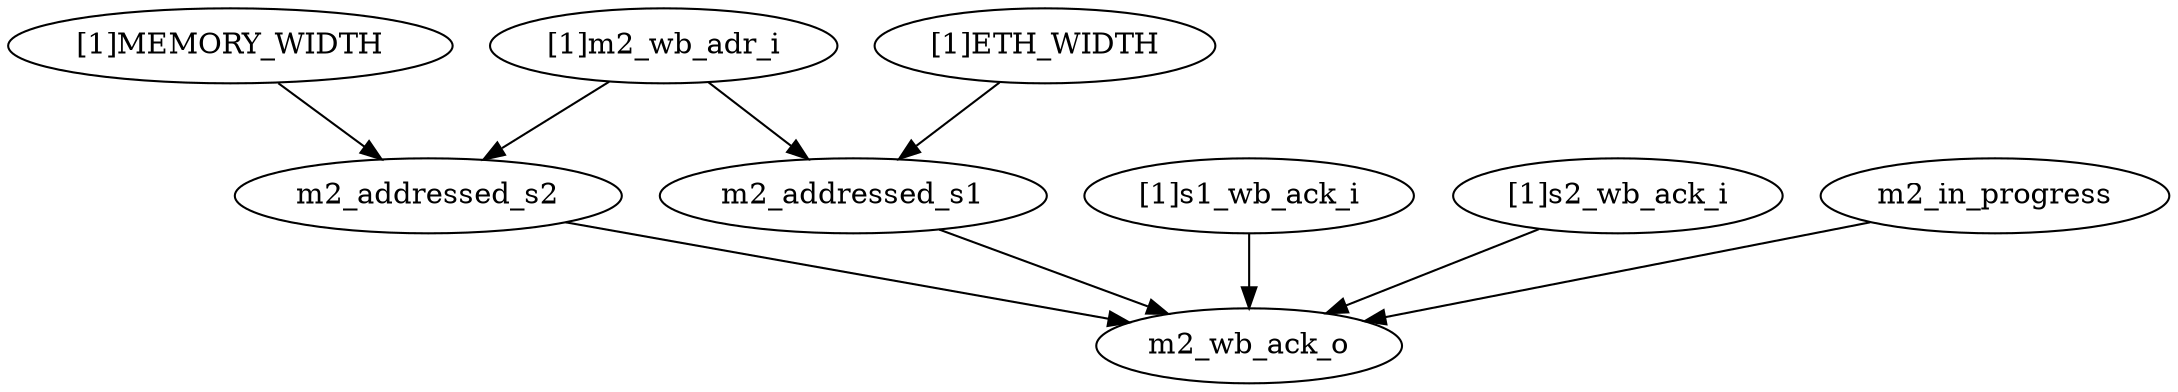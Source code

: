 strict digraph "" {
	m2_wb_ack_o	 [complexity=0,
		importance=0.01827198647,
		rank=0.0];
	"[1]MEMORY_WIDTH"	 [complexity=7,
		importance=0.0492058805746,
		rank=0.00702941151065];
	m2_addressed_s2	 [complexity=1,
		importance=0.0361811054907,
		rank=0.0361811054907];
	"[1]MEMORY_WIDTH" -> m2_addressed_s2;
	"[1]m2_wb_adr_i"	 [complexity=7,
		importance=0.0492058805746,
		rank=0.00702941151065];
	m2_addressed_s1	 [complexity=1,
		importance=0.0544530919606,
		rank=0.0544530919606];
	"[1]m2_wb_adr_i" -> m2_addressed_s1;
	"[1]m2_wb_adr_i" -> m2_addressed_s2;
	m2_addressed_s1 -> m2_wb_ack_o;
	m2_addressed_s2 -> m2_wb_ack_o;
	"[1]ETH_WIDTH"	 [complexity=7,
		importance=0.0674778670445,
		rank=0.00963969529207];
	"[1]ETH_WIDTH" -> m2_addressed_s1;
	"[1]s1_wb_ack_i"	 [complexity=2,
		importance=0.0312967615538,
		rank=0.0156483807769];
	"[1]s1_wb_ack_i" -> m2_wb_ack_o;
	"[1]s2_wb_ack_i"	 [complexity=2,
		importance=0.0312967615538,
		rank=0.0156483807769];
	"[1]s2_wb_ack_i" -> m2_wb_ack_o;
	m2_in_progress	 [complexity=1,
		importance=0.0764048397157,
		rank=0.0764048397157];
	m2_in_progress -> m2_wb_ack_o;
}
